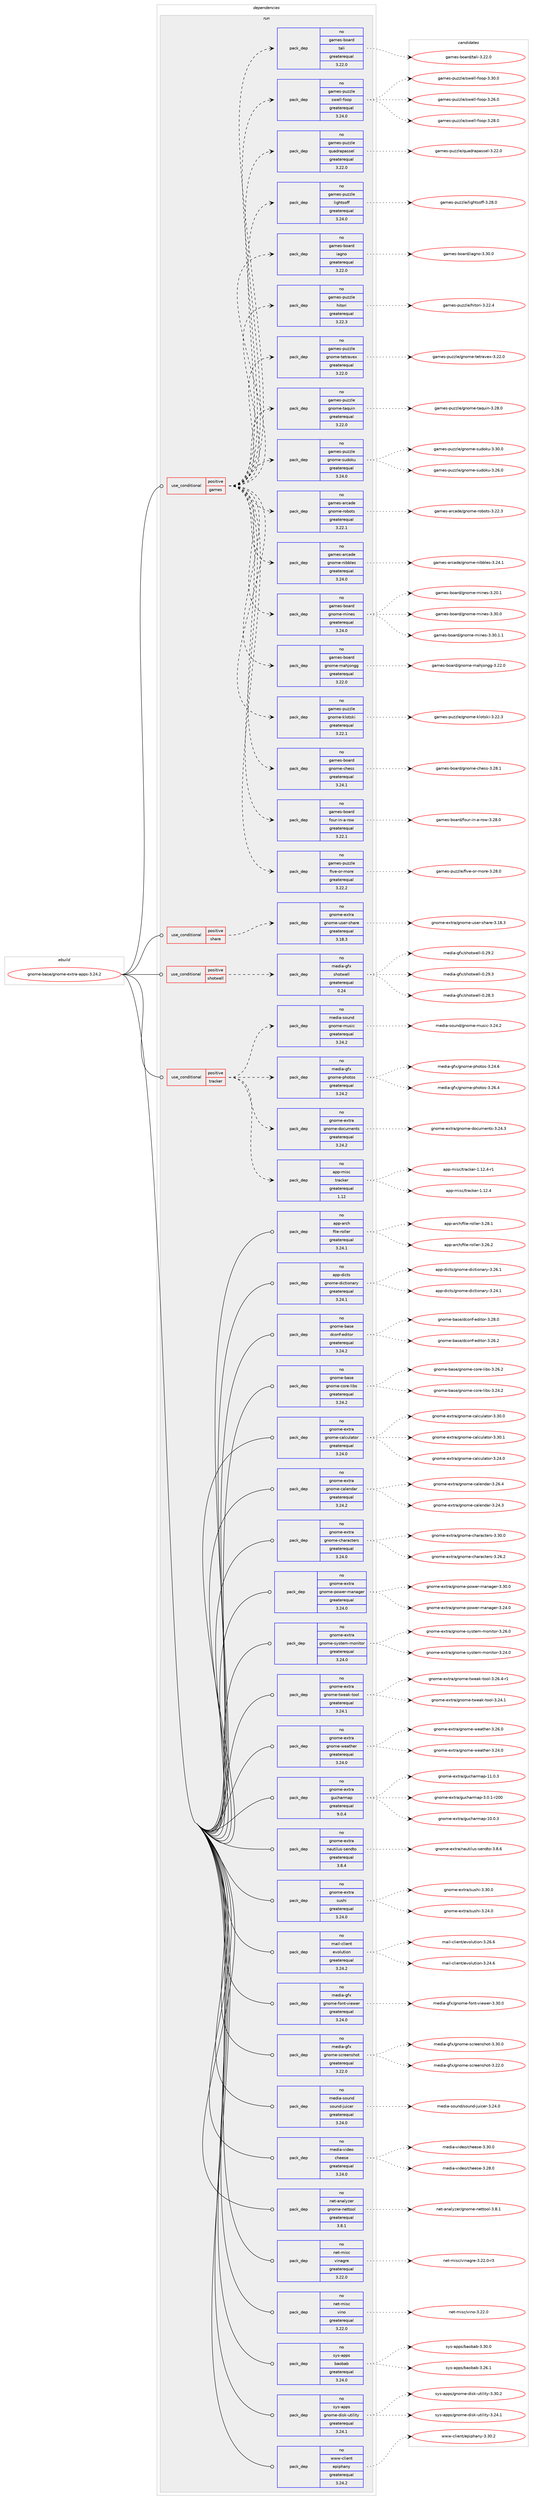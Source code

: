 digraph prolog {

# *************
# Graph options
# *************

newrank=true;
concentrate=true;
compound=true;
graph [rankdir=LR,fontname=Helvetica,fontsize=10,ranksep=1.5];#, ranksep=2.5, nodesep=0.2];
edge  [arrowhead=vee];
node  [fontname=Helvetica,fontsize=10];

# **********
# The ebuild
# **********

subgraph cluster_leftcol {
color=gray;
rank=same;
label=<<i>ebuild</i>>;
id [label="gnome-base/gnome-extra-apps-3.24.2", color=red, width=4, href="../gnome-base/gnome-extra-apps-3.24.2.svg"];
}

# ****************
# The dependencies
# ****************

subgraph cluster_midcol {
color=gray;
label=<<i>dependencies</i>>;
subgraph cluster_compile {
fillcolor="#eeeeee";
style=filled;
label=<<i>compile</i>>;
}
subgraph cluster_compileandrun {
fillcolor="#eeeeee";
style=filled;
label=<<i>compile and run</i>>;
}
subgraph cluster_run {
fillcolor="#eeeeee";
style=filled;
label=<<i>run</i>>;
subgraph cond175 {
dependency1801 [label=<<TABLE BORDER="0" CELLBORDER="1" CELLSPACING="0" CELLPADDING="4"><TR><TD ROWSPAN="3" CELLPADDING="10">use_conditional</TD></TR><TR><TD>positive</TD></TR><TR><TD>games</TD></TR></TABLE>>, shape=none, color=red];
subgraph pack1551 {
dependency1802 [label=<<TABLE BORDER="0" CELLBORDER="1" CELLSPACING="0" CELLPADDING="4" WIDTH="220"><TR><TD ROWSPAN="6" CELLPADDING="30">pack_dep</TD></TR><TR><TD WIDTH="110">no</TD></TR><TR><TD>games-puzzle</TD></TR><TR><TD>five-or-more</TD></TR><TR><TD>greaterequal</TD></TR><TR><TD>3.22.2</TD></TR></TABLE>>, shape=none, color=blue];
}
dependency1801:e -> dependency1802:w [weight=20,style="dashed",arrowhead="vee"];
subgraph pack1552 {
dependency1803 [label=<<TABLE BORDER="0" CELLBORDER="1" CELLSPACING="0" CELLPADDING="4" WIDTH="220"><TR><TD ROWSPAN="6" CELLPADDING="30">pack_dep</TD></TR><TR><TD WIDTH="110">no</TD></TR><TR><TD>games-board</TD></TR><TR><TD>four-in-a-row</TD></TR><TR><TD>greaterequal</TD></TR><TR><TD>3.22.1</TD></TR></TABLE>>, shape=none, color=blue];
}
dependency1801:e -> dependency1803:w [weight=20,style="dashed",arrowhead="vee"];
subgraph pack1553 {
dependency1804 [label=<<TABLE BORDER="0" CELLBORDER="1" CELLSPACING="0" CELLPADDING="4" WIDTH="220"><TR><TD ROWSPAN="6" CELLPADDING="30">pack_dep</TD></TR><TR><TD WIDTH="110">no</TD></TR><TR><TD>games-board</TD></TR><TR><TD>gnome-chess</TD></TR><TR><TD>greaterequal</TD></TR><TR><TD>3.24.1</TD></TR></TABLE>>, shape=none, color=blue];
}
dependency1801:e -> dependency1804:w [weight=20,style="dashed",arrowhead="vee"];
subgraph pack1554 {
dependency1805 [label=<<TABLE BORDER="0" CELLBORDER="1" CELLSPACING="0" CELLPADDING="4" WIDTH="220"><TR><TD ROWSPAN="6" CELLPADDING="30">pack_dep</TD></TR><TR><TD WIDTH="110">no</TD></TR><TR><TD>games-puzzle</TD></TR><TR><TD>gnome-klotski</TD></TR><TR><TD>greaterequal</TD></TR><TR><TD>3.22.1</TD></TR></TABLE>>, shape=none, color=blue];
}
dependency1801:e -> dependency1805:w [weight=20,style="dashed",arrowhead="vee"];
subgraph pack1555 {
dependency1806 [label=<<TABLE BORDER="0" CELLBORDER="1" CELLSPACING="0" CELLPADDING="4" WIDTH="220"><TR><TD ROWSPAN="6" CELLPADDING="30">pack_dep</TD></TR><TR><TD WIDTH="110">no</TD></TR><TR><TD>games-board</TD></TR><TR><TD>gnome-mahjongg</TD></TR><TR><TD>greaterequal</TD></TR><TR><TD>3.22.0</TD></TR></TABLE>>, shape=none, color=blue];
}
dependency1801:e -> dependency1806:w [weight=20,style="dashed",arrowhead="vee"];
subgraph pack1556 {
dependency1807 [label=<<TABLE BORDER="0" CELLBORDER="1" CELLSPACING="0" CELLPADDING="4" WIDTH="220"><TR><TD ROWSPAN="6" CELLPADDING="30">pack_dep</TD></TR><TR><TD WIDTH="110">no</TD></TR><TR><TD>games-board</TD></TR><TR><TD>gnome-mines</TD></TR><TR><TD>greaterequal</TD></TR><TR><TD>3.24.0</TD></TR></TABLE>>, shape=none, color=blue];
}
dependency1801:e -> dependency1807:w [weight=20,style="dashed",arrowhead="vee"];
subgraph pack1557 {
dependency1808 [label=<<TABLE BORDER="0" CELLBORDER="1" CELLSPACING="0" CELLPADDING="4" WIDTH="220"><TR><TD ROWSPAN="6" CELLPADDING="30">pack_dep</TD></TR><TR><TD WIDTH="110">no</TD></TR><TR><TD>games-arcade</TD></TR><TR><TD>gnome-nibbles</TD></TR><TR><TD>greaterequal</TD></TR><TR><TD>3.24.0</TD></TR></TABLE>>, shape=none, color=blue];
}
dependency1801:e -> dependency1808:w [weight=20,style="dashed",arrowhead="vee"];
subgraph pack1558 {
dependency1809 [label=<<TABLE BORDER="0" CELLBORDER="1" CELLSPACING="0" CELLPADDING="4" WIDTH="220"><TR><TD ROWSPAN="6" CELLPADDING="30">pack_dep</TD></TR><TR><TD WIDTH="110">no</TD></TR><TR><TD>games-arcade</TD></TR><TR><TD>gnome-robots</TD></TR><TR><TD>greaterequal</TD></TR><TR><TD>3.22.1</TD></TR></TABLE>>, shape=none, color=blue];
}
dependency1801:e -> dependency1809:w [weight=20,style="dashed",arrowhead="vee"];
subgraph pack1559 {
dependency1810 [label=<<TABLE BORDER="0" CELLBORDER="1" CELLSPACING="0" CELLPADDING="4" WIDTH="220"><TR><TD ROWSPAN="6" CELLPADDING="30">pack_dep</TD></TR><TR><TD WIDTH="110">no</TD></TR><TR><TD>games-puzzle</TD></TR><TR><TD>gnome-sudoku</TD></TR><TR><TD>greaterequal</TD></TR><TR><TD>3.24.0</TD></TR></TABLE>>, shape=none, color=blue];
}
dependency1801:e -> dependency1810:w [weight=20,style="dashed",arrowhead="vee"];
subgraph pack1560 {
dependency1811 [label=<<TABLE BORDER="0" CELLBORDER="1" CELLSPACING="0" CELLPADDING="4" WIDTH="220"><TR><TD ROWSPAN="6" CELLPADDING="30">pack_dep</TD></TR><TR><TD WIDTH="110">no</TD></TR><TR><TD>games-puzzle</TD></TR><TR><TD>gnome-taquin</TD></TR><TR><TD>greaterequal</TD></TR><TR><TD>3.22.0</TD></TR></TABLE>>, shape=none, color=blue];
}
dependency1801:e -> dependency1811:w [weight=20,style="dashed",arrowhead="vee"];
subgraph pack1561 {
dependency1812 [label=<<TABLE BORDER="0" CELLBORDER="1" CELLSPACING="0" CELLPADDING="4" WIDTH="220"><TR><TD ROWSPAN="6" CELLPADDING="30">pack_dep</TD></TR><TR><TD WIDTH="110">no</TD></TR><TR><TD>games-puzzle</TD></TR><TR><TD>gnome-tetravex</TD></TR><TR><TD>greaterequal</TD></TR><TR><TD>3.22.0</TD></TR></TABLE>>, shape=none, color=blue];
}
dependency1801:e -> dependency1812:w [weight=20,style="dashed",arrowhead="vee"];
subgraph pack1562 {
dependency1813 [label=<<TABLE BORDER="0" CELLBORDER="1" CELLSPACING="0" CELLPADDING="4" WIDTH="220"><TR><TD ROWSPAN="6" CELLPADDING="30">pack_dep</TD></TR><TR><TD WIDTH="110">no</TD></TR><TR><TD>games-puzzle</TD></TR><TR><TD>hitori</TD></TR><TR><TD>greaterequal</TD></TR><TR><TD>3.22.3</TD></TR></TABLE>>, shape=none, color=blue];
}
dependency1801:e -> dependency1813:w [weight=20,style="dashed",arrowhead="vee"];
subgraph pack1563 {
dependency1814 [label=<<TABLE BORDER="0" CELLBORDER="1" CELLSPACING="0" CELLPADDING="4" WIDTH="220"><TR><TD ROWSPAN="6" CELLPADDING="30">pack_dep</TD></TR><TR><TD WIDTH="110">no</TD></TR><TR><TD>games-board</TD></TR><TR><TD>iagno</TD></TR><TR><TD>greaterequal</TD></TR><TR><TD>3.22.0</TD></TR></TABLE>>, shape=none, color=blue];
}
dependency1801:e -> dependency1814:w [weight=20,style="dashed",arrowhead="vee"];
subgraph pack1564 {
dependency1815 [label=<<TABLE BORDER="0" CELLBORDER="1" CELLSPACING="0" CELLPADDING="4" WIDTH="220"><TR><TD ROWSPAN="6" CELLPADDING="30">pack_dep</TD></TR><TR><TD WIDTH="110">no</TD></TR><TR><TD>games-puzzle</TD></TR><TR><TD>lightsoff</TD></TR><TR><TD>greaterequal</TD></TR><TR><TD>3.24.0</TD></TR></TABLE>>, shape=none, color=blue];
}
dependency1801:e -> dependency1815:w [weight=20,style="dashed",arrowhead="vee"];
subgraph pack1565 {
dependency1816 [label=<<TABLE BORDER="0" CELLBORDER="1" CELLSPACING="0" CELLPADDING="4" WIDTH="220"><TR><TD ROWSPAN="6" CELLPADDING="30">pack_dep</TD></TR><TR><TD WIDTH="110">no</TD></TR><TR><TD>games-puzzle</TD></TR><TR><TD>quadrapassel</TD></TR><TR><TD>greaterequal</TD></TR><TR><TD>3.22.0</TD></TR></TABLE>>, shape=none, color=blue];
}
dependency1801:e -> dependency1816:w [weight=20,style="dashed",arrowhead="vee"];
subgraph pack1566 {
dependency1817 [label=<<TABLE BORDER="0" CELLBORDER="1" CELLSPACING="0" CELLPADDING="4" WIDTH="220"><TR><TD ROWSPAN="6" CELLPADDING="30">pack_dep</TD></TR><TR><TD WIDTH="110">no</TD></TR><TR><TD>games-puzzle</TD></TR><TR><TD>swell-foop</TD></TR><TR><TD>greaterequal</TD></TR><TR><TD>3.24.0</TD></TR></TABLE>>, shape=none, color=blue];
}
dependency1801:e -> dependency1817:w [weight=20,style="dashed",arrowhead="vee"];
subgraph pack1567 {
dependency1818 [label=<<TABLE BORDER="0" CELLBORDER="1" CELLSPACING="0" CELLPADDING="4" WIDTH="220"><TR><TD ROWSPAN="6" CELLPADDING="30">pack_dep</TD></TR><TR><TD WIDTH="110">no</TD></TR><TR><TD>games-board</TD></TR><TR><TD>tali</TD></TR><TR><TD>greaterequal</TD></TR><TR><TD>3.22.0</TD></TR></TABLE>>, shape=none, color=blue];
}
dependency1801:e -> dependency1818:w [weight=20,style="dashed",arrowhead="vee"];
}
id:e -> dependency1801:w [weight=20,style="solid",arrowhead="odot"];
subgraph cond176 {
dependency1819 [label=<<TABLE BORDER="0" CELLBORDER="1" CELLSPACING="0" CELLPADDING="4"><TR><TD ROWSPAN="3" CELLPADDING="10">use_conditional</TD></TR><TR><TD>positive</TD></TR><TR><TD>share</TD></TR></TABLE>>, shape=none, color=red];
subgraph pack1568 {
dependency1820 [label=<<TABLE BORDER="0" CELLBORDER="1" CELLSPACING="0" CELLPADDING="4" WIDTH="220"><TR><TD ROWSPAN="6" CELLPADDING="30">pack_dep</TD></TR><TR><TD WIDTH="110">no</TD></TR><TR><TD>gnome-extra</TD></TR><TR><TD>gnome-user-share</TD></TR><TR><TD>greaterequal</TD></TR><TR><TD>3.18.3</TD></TR></TABLE>>, shape=none, color=blue];
}
dependency1819:e -> dependency1820:w [weight=20,style="dashed",arrowhead="vee"];
}
id:e -> dependency1819:w [weight=20,style="solid",arrowhead="odot"];
subgraph cond177 {
dependency1821 [label=<<TABLE BORDER="0" CELLBORDER="1" CELLSPACING="0" CELLPADDING="4"><TR><TD ROWSPAN="3" CELLPADDING="10">use_conditional</TD></TR><TR><TD>positive</TD></TR><TR><TD>shotwell</TD></TR></TABLE>>, shape=none, color=red];
subgraph pack1569 {
dependency1822 [label=<<TABLE BORDER="0" CELLBORDER="1" CELLSPACING="0" CELLPADDING="4" WIDTH="220"><TR><TD ROWSPAN="6" CELLPADDING="30">pack_dep</TD></TR><TR><TD WIDTH="110">no</TD></TR><TR><TD>media-gfx</TD></TR><TR><TD>shotwell</TD></TR><TR><TD>greaterequal</TD></TR><TR><TD>0.24</TD></TR></TABLE>>, shape=none, color=blue];
}
dependency1821:e -> dependency1822:w [weight=20,style="dashed",arrowhead="vee"];
}
id:e -> dependency1821:w [weight=20,style="solid",arrowhead="odot"];
subgraph cond178 {
dependency1823 [label=<<TABLE BORDER="0" CELLBORDER="1" CELLSPACING="0" CELLPADDING="4"><TR><TD ROWSPAN="3" CELLPADDING="10">use_conditional</TD></TR><TR><TD>positive</TD></TR><TR><TD>tracker</TD></TR></TABLE>>, shape=none, color=red];
subgraph pack1570 {
dependency1824 [label=<<TABLE BORDER="0" CELLBORDER="1" CELLSPACING="0" CELLPADDING="4" WIDTH="220"><TR><TD ROWSPAN="6" CELLPADDING="30">pack_dep</TD></TR><TR><TD WIDTH="110">no</TD></TR><TR><TD>app-misc</TD></TR><TR><TD>tracker</TD></TR><TR><TD>greaterequal</TD></TR><TR><TD>1.12</TD></TR></TABLE>>, shape=none, color=blue];
}
dependency1823:e -> dependency1824:w [weight=20,style="dashed",arrowhead="vee"];
subgraph pack1571 {
dependency1825 [label=<<TABLE BORDER="0" CELLBORDER="1" CELLSPACING="0" CELLPADDING="4" WIDTH="220"><TR><TD ROWSPAN="6" CELLPADDING="30">pack_dep</TD></TR><TR><TD WIDTH="110">no</TD></TR><TR><TD>gnome-extra</TD></TR><TR><TD>gnome-documents</TD></TR><TR><TD>greaterequal</TD></TR><TR><TD>3.24.2</TD></TR></TABLE>>, shape=none, color=blue];
}
dependency1823:e -> dependency1825:w [weight=20,style="dashed",arrowhead="vee"];
subgraph pack1572 {
dependency1826 [label=<<TABLE BORDER="0" CELLBORDER="1" CELLSPACING="0" CELLPADDING="4" WIDTH="220"><TR><TD ROWSPAN="6" CELLPADDING="30">pack_dep</TD></TR><TR><TD WIDTH="110">no</TD></TR><TR><TD>media-gfx</TD></TR><TR><TD>gnome-photos</TD></TR><TR><TD>greaterequal</TD></TR><TR><TD>3.24.2</TD></TR></TABLE>>, shape=none, color=blue];
}
dependency1823:e -> dependency1826:w [weight=20,style="dashed",arrowhead="vee"];
subgraph pack1573 {
dependency1827 [label=<<TABLE BORDER="0" CELLBORDER="1" CELLSPACING="0" CELLPADDING="4" WIDTH="220"><TR><TD ROWSPAN="6" CELLPADDING="30">pack_dep</TD></TR><TR><TD WIDTH="110">no</TD></TR><TR><TD>media-sound</TD></TR><TR><TD>gnome-music</TD></TR><TR><TD>greaterequal</TD></TR><TR><TD>3.24.2</TD></TR></TABLE>>, shape=none, color=blue];
}
dependency1823:e -> dependency1827:w [weight=20,style="dashed",arrowhead="vee"];
}
id:e -> dependency1823:w [weight=20,style="solid",arrowhead="odot"];
subgraph pack1574 {
dependency1828 [label=<<TABLE BORDER="0" CELLBORDER="1" CELLSPACING="0" CELLPADDING="4" WIDTH="220"><TR><TD ROWSPAN="6" CELLPADDING="30">pack_dep</TD></TR><TR><TD WIDTH="110">no</TD></TR><TR><TD>app-arch</TD></TR><TR><TD>file-roller</TD></TR><TR><TD>greaterequal</TD></TR><TR><TD>3.24.1</TD></TR></TABLE>>, shape=none, color=blue];
}
id:e -> dependency1828:w [weight=20,style="solid",arrowhead="odot"];
subgraph pack1575 {
dependency1829 [label=<<TABLE BORDER="0" CELLBORDER="1" CELLSPACING="0" CELLPADDING="4" WIDTH="220"><TR><TD ROWSPAN="6" CELLPADDING="30">pack_dep</TD></TR><TR><TD WIDTH="110">no</TD></TR><TR><TD>app-dicts</TD></TR><TR><TD>gnome-dictionary</TD></TR><TR><TD>greaterequal</TD></TR><TR><TD>3.24.1</TD></TR></TABLE>>, shape=none, color=blue];
}
id:e -> dependency1829:w [weight=20,style="solid",arrowhead="odot"];
subgraph pack1576 {
dependency1830 [label=<<TABLE BORDER="0" CELLBORDER="1" CELLSPACING="0" CELLPADDING="4" WIDTH="220"><TR><TD ROWSPAN="6" CELLPADDING="30">pack_dep</TD></TR><TR><TD WIDTH="110">no</TD></TR><TR><TD>gnome-base</TD></TR><TR><TD>dconf-editor</TD></TR><TR><TD>greaterequal</TD></TR><TR><TD>3.24.2</TD></TR></TABLE>>, shape=none, color=blue];
}
id:e -> dependency1830:w [weight=20,style="solid",arrowhead="odot"];
subgraph pack1577 {
dependency1831 [label=<<TABLE BORDER="0" CELLBORDER="1" CELLSPACING="0" CELLPADDING="4" WIDTH="220"><TR><TD ROWSPAN="6" CELLPADDING="30">pack_dep</TD></TR><TR><TD WIDTH="110">no</TD></TR><TR><TD>gnome-base</TD></TR><TR><TD>gnome-core-libs</TD></TR><TR><TD>greaterequal</TD></TR><TR><TD>3.24.2</TD></TR></TABLE>>, shape=none, color=blue];
}
id:e -> dependency1831:w [weight=20,style="solid",arrowhead="odot"];
subgraph pack1578 {
dependency1832 [label=<<TABLE BORDER="0" CELLBORDER="1" CELLSPACING="0" CELLPADDING="4" WIDTH="220"><TR><TD ROWSPAN="6" CELLPADDING="30">pack_dep</TD></TR><TR><TD WIDTH="110">no</TD></TR><TR><TD>gnome-extra</TD></TR><TR><TD>gnome-calculator</TD></TR><TR><TD>greaterequal</TD></TR><TR><TD>3.24.0</TD></TR></TABLE>>, shape=none, color=blue];
}
id:e -> dependency1832:w [weight=20,style="solid",arrowhead="odot"];
subgraph pack1579 {
dependency1833 [label=<<TABLE BORDER="0" CELLBORDER="1" CELLSPACING="0" CELLPADDING="4" WIDTH="220"><TR><TD ROWSPAN="6" CELLPADDING="30">pack_dep</TD></TR><TR><TD WIDTH="110">no</TD></TR><TR><TD>gnome-extra</TD></TR><TR><TD>gnome-calendar</TD></TR><TR><TD>greaterequal</TD></TR><TR><TD>3.24.2</TD></TR></TABLE>>, shape=none, color=blue];
}
id:e -> dependency1833:w [weight=20,style="solid",arrowhead="odot"];
subgraph pack1580 {
dependency1834 [label=<<TABLE BORDER="0" CELLBORDER="1" CELLSPACING="0" CELLPADDING="4" WIDTH="220"><TR><TD ROWSPAN="6" CELLPADDING="30">pack_dep</TD></TR><TR><TD WIDTH="110">no</TD></TR><TR><TD>gnome-extra</TD></TR><TR><TD>gnome-characters</TD></TR><TR><TD>greaterequal</TD></TR><TR><TD>3.24.0</TD></TR></TABLE>>, shape=none, color=blue];
}
id:e -> dependency1834:w [weight=20,style="solid",arrowhead="odot"];
subgraph pack1581 {
dependency1835 [label=<<TABLE BORDER="0" CELLBORDER="1" CELLSPACING="0" CELLPADDING="4" WIDTH="220"><TR><TD ROWSPAN="6" CELLPADDING="30">pack_dep</TD></TR><TR><TD WIDTH="110">no</TD></TR><TR><TD>gnome-extra</TD></TR><TR><TD>gnome-power-manager</TD></TR><TR><TD>greaterequal</TD></TR><TR><TD>3.24.0</TD></TR></TABLE>>, shape=none, color=blue];
}
id:e -> dependency1835:w [weight=20,style="solid",arrowhead="odot"];
subgraph pack1582 {
dependency1836 [label=<<TABLE BORDER="0" CELLBORDER="1" CELLSPACING="0" CELLPADDING="4" WIDTH="220"><TR><TD ROWSPAN="6" CELLPADDING="30">pack_dep</TD></TR><TR><TD WIDTH="110">no</TD></TR><TR><TD>gnome-extra</TD></TR><TR><TD>gnome-system-monitor</TD></TR><TR><TD>greaterequal</TD></TR><TR><TD>3.24.0</TD></TR></TABLE>>, shape=none, color=blue];
}
id:e -> dependency1836:w [weight=20,style="solid",arrowhead="odot"];
subgraph pack1583 {
dependency1837 [label=<<TABLE BORDER="0" CELLBORDER="1" CELLSPACING="0" CELLPADDING="4" WIDTH="220"><TR><TD ROWSPAN="6" CELLPADDING="30">pack_dep</TD></TR><TR><TD WIDTH="110">no</TD></TR><TR><TD>gnome-extra</TD></TR><TR><TD>gnome-tweak-tool</TD></TR><TR><TD>greaterequal</TD></TR><TR><TD>3.24.1</TD></TR></TABLE>>, shape=none, color=blue];
}
id:e -> dependency1837:w [weight=20,style="solid",arrowhead="odot"];
subgraph pack1584 {
dependency1838 [label=<<TABLE BORDER="0" CELLBORDER="1" CELLSPACING="0" CELLPADDING="4" WIDTH="220"><TR><TD ROWSPAN="6" CELLPADDING="30">pack_dep</TD></TR><TR><TD WIDTH="110">no</TD></TR><TR><TD>gnome-extra</TD></TR><TR><TD>gnome-weather</TD></TR><TR><TD>greaterequal</TD></TR><TR><TD>3.24.0</TD></TR></TABLE>>, shape=none, color=blue];
}
id:e -> dependency1838:w [weight=20,style="solid",arrowhead="odot"];
subgraph pack1585 {
dependency1839 [label=<<TABLE BORDER="0" CELLBORDER="1" CELLSPACING="0" CELLPADDING="4" WIDTH="220"><TR><TD ROWSPAN="6" CELLPADDING="30">pack_dep</TD></TR><TR><TD WIDTH="110">no</TD></TR><TR><TD>gnome-extra</TD></TR><TR><TD>gucharmap</TD></TR><TR><TD>greaterequal</TD></TR><TR><TD>9.0.4</TD></TR></TABLE>>, shape=none, color=blue];
}
id:e -> dependency1839:w [weight=20,style="solid",arrowhead="odot"];
subgraph pack1586 {
dependency1840 [label=<<TABLE BORDER="0" CELLBORDER="1" CELLSPACING="0" CELLPADDING="4" WIDTH="220"><TR><TD ROWSPAN="6" CELLPADDING="30">pack_dep</TD></TR><TR><TD WIDTH="110">no</TD></TR><TR><TD>gnome-extra</TD></TR><TR><TD>nautilus-sendto</TD></TR><TR><TD>greaterequal</TD></TR><TR><TD>3.8.4</TD></TR></TABLE>>, shape=none, color=blue];
}
id:e -> dependency1840:w [weight=20,style="solid",arrowhead="odot"];
subgraph pack1587 {
dependency1841 [label=<<TABLE BORDER="0" CELLBORDER="1" CELLSPACING="0" CELLPADDING="4" WIDTH="220"><TR><TD ROWSPAN="6" CELLPADDING="30">pack_dep</TD></TR><TR><TD WIDTH="110">no</TD></TR><TR><TD>gnome-extra</TD></TR><TR><TD>sushi</TD></TR><TR><TD>greaterequal</TD></TR><TR><TD>3.24.0</TD></TR></TABLE>>, shape=none, color=blue];
}
id:e -> dependency1841:w [weight=20,style="solid",arrowhead="odot"];
subgraph pack1588 {
dependency1842 [label=<<TABLE BORDER="0" CELLBORDER="1" CELLSPACING="0" CELLPADDING="4" WIDTH="220"><TR><TD ROWSPAN="6" CELLPADDING="30">pack_dep</TD></TR><TR><TD WIDTH="110">no</TD></TR><TR><TD>mail-client</TD></TR><TR><TD>evolution</TD></TR><TR><TD>greaterequal</TD></TR><TR><TD>3.24.2</TD></TR></TABLE>>, shape=none, color=blue];
}
id:e -> dependency1842:w [weight=20,style="solid",arrowhead="odot"];
subgraph pack1589 {
dependency1843 [label=<<TABLE BORDER="0" CELLBORDER="1" CELLSPACING="0" CELLPADDING="4" WIDTH="220"><TR><TD ROWSPAN="6" CELLPADDING="30">pack_dep</TD></TR><TR><TD WIDTH="110">no</TD></TR><TR><TD>media-gfx</TD></TR><TR><TD>gnome-font-viewer</TD></TR><TR><TD>greaterequal</TD></TR><TR><TD>3.24.0</TD></TR></TABLE>>, shape=none, color=blue];
}
id:e -> dependency1843:w [weight=20,style="solid",arrowhead="odot"];
subgraph pack1590 {
dependency1844 [label=<<TABLE BORDER="0" CELLBORDER="1" CELLSPACING="0" CELLPADDING="4" WIDTH="220"><TR><TD ROWSPAN="6" CELLPADDING="30">pack_dep</TD></TR><TR><TD WIDTH="110">no</TD></TR><TR><TD>media-gfx</TD></TR><TR><TD>gnome-screenshot</TD></TR><TR><TD>greaterequal</TD></TR><TR><TD>3.22.0</TD></TR></TABLE>>, shape=none, color=blue];
}
id:e -> dependency1844:w [weight=20,style="solid",arrowhead="odot"];
subgraph pack1591 {
dependency1845 [label=<<TABLE BORDER="0" CELLBORDER="1" CELLSPACING="0" CELLPADDING="4" WIDTH="220"><TR><TD ROWSPAN="6" CELLPADDING="30">pack_dep</TD></TR><TR><TD WIDTH="110">no</TD></TR><TR><TD>media-sound</TD></TR><TR><TD>sound-juicer</TD></TR><TR><TD>greaterequal</TD></TR><TR><TD>3.24.0</TD></TR></TABLE>>, shape=none, color=blue];
}
id:e -> dependency1845:w [weight=20,style="solid",arrowhead="odot"];
subgraph pack1592 {
dependency1846 [label=<<TABLE BORDER="0" CELLBORDER="1" CELLSPACING="0" CELLPADDING="4" WIDTH="220"><TR><TD ROWSPAN="6" CELLPADDING="30">pack_dep</TD></TR><TR><TD WIDTH="110">no</TD></TR><TR><TD>media-video</TD></TR><TR><TD>cheese</TD></TR><TR><TD>greaterequal</TD></TR><TR><TD>3.24.0</TD></TR></TABLE>>, shape=none, color=blue];
}
id:e -> dependency1846:w [weight=20,style="solid",arrowhead="odot"];
subgraph pack1593 {
dependency1847 [label=<<TABLE BORDER="0" CELLBORDER="1" CELLSPACING="0" CELLPADDING="4" WIDTH="220"><TR><TD ROWSPAN="6" CELLPADDING="30">pack_dep</TD></TR><TR><TD WIDTH="110">no</TD></TR><TR><TD>net-analyzer</TD></TR><TR><TD>gnome-nettool</TD></TR><TR><TD>greaterequal</TD></TR><TR><TD>3.8.1</TD></TR></TABLE>>, shape=none, color=blue];
}
id:e -> dependency1847:w [weight=20,style="solid",arrowhead="odot"];
subgraph pack1594 {
dependency1848 [label=<<TABLE BORDER="0" CELLBORDER="1" CELLSPACING="0" CELLPADDING="4" WIDTH="220"><TR><TD ROWSPAN="6" CELLPADDING="30">pack_dep</TD></TR><TR><TD WIDTH="110">no</TD></TR><TR><TD>net-misc</TD></TR><TR><TD>vinagre</TD></TR><TR><TD>greaterequal</TD></TR><TR><TD>3.22.0</TD></TR></TABLE>>, shape=none, color=blue];
}
id:e -> dependency1848:w [weight=20,style="solid",arrowhead="odot"];
subgraph pack1595 {
dependency1849 [label=<<TABLE BORDER="0" CELLBORDER="1" CELLSPACING="0" CELLPADDING="4" WIDTH="220"><TR><TD ROWSPAN="6" CELLPADDING="30">pack_dep</TD></TR><TR><TD WIDTH="110">no</TD></TR><TR><TD>net-misc</TD></TR><TR><TD>vino</TD></TR><TR><TD>greaterequal</TD></TR><TR><TD>3.22.0</TD></TR></TABLE>>, shape=none, color=blue];
}
id:e -> dependency1849:w [weight=20,style="solid",arrowhead="odot"];
subgraph pack1596 {
dependency1850 [label=<<TABLE BORDER="0" CELLBORDER="1" CELLSPACING="0" CELLPADDING="4" WIDTH="220"><TR><TD ROWSPAN="6" CELLPADDING="30">pack_dep</TD></TR><TR><TD WIDTH="110">no</TD></TR><TR><TD>sys-apps</TD></TR><TR><TD>baobab</TD></TR><TR><TD>greaterequal</TD></TR><TR><TD>3.24.0</TD></TR></TABLE>>, shape=none, color=blue];
}
id:e -> dependency1850:w [weight=20,style="solid",arrowhead="odot"];
subgraph pack1597 {
dependency1851 [label=<<TABLE BORDER="0" CELLBORDER="1" CELLSPACING="0" CELLPADDING="4" WIDTH="220"><TR><TD ROWSPAN="6" CELLPADDING="30">pack_dep</TD></TR><TR><TD WIDTH="110">no</TD></TR><TR><TD>sys-apps</TD></TR><TR><TD>gnome-disk-utility</TD></TR><TR><TD>greaterequal</TD></TR><TR><TD>3.24.1</TD></TR></TABLE>>, shape=none, color=blue];
}
id:e -> dependency1851:w [weight=20,style="solid",arrowhead="odot"];
subgraph pack1598 {
dependency1852 [label=<<TABLE BORDER="0" CELLBORDER="1" CELLSPACING="0" CELLPADDING="4" WIDTH="220"><TR><TD ROWSPAN="6" CELLPADDING="30">pack_dep</TD></TR><TR><TD WIDTH="110">no</TD></TR><TR><TD>www-client</TD></TR><TR><TD>epiphany</TD></TR><TR><TD>greaterequal</TD></TR><TR><TD>3.24.2</TD></TR></TABLE>>, shape=none, color=blue];
}
id:e -> dependency1852:w [weight=20,style="solid",arrowhead="odot"];
}
}

# **************
# The candidates
# **************

subgraph cluster_choices {
rank=same;
color=gray;
label=<<i>candidates</i>>;

subgraph choice1551 {
color=black;
nodesep=1;
choice103971091011154511211712212210810147102105118101451111144510911111410145514650564648 [label="games-puzzle/five-or-more-3.28.0", color=red, width=4,href="../games-puzzle/five-or-more-3.28.0.svg"];
dependency1802:e -> choice103971091011154511211712212210810147102105118101451111144510911111410145514650564648:w [style=dotted,weight="100"];
}
subgraph choice1552 {
color=black;
nodesep=1;
choice10397109101115459811197114100471021111171144510511045974511411111945514650564648 [label="games-board/four-in-a-row-3.28.0", color=red, width=4,href="../games-board/four-in-a-row-3.28.0.svg"];
dependency1803:e -> choice10397109101115459811197114100471021111171144510511045974511411111945514650564648:w [style=dotted,weight="100"];
}
subgraph choice1553 {
color=black;
nodesep=1;
choice1039710910111545981119711410047103110111109101459910410111511545514650564649 [label="games-board/gnome-chess-3.28.1", color=red, width=4,href="../games-board/gnome-chess-3.28.1.svg"];
dependency1804:e -> choice1039710910111545981119711410047103110111109101459910410111511545514650564649:w [style=dotted,weight="100"];
}
subgraph choice1554 {
color=black;
nodesep=1;
choice1039710910111545112117122122108101471031101111091014510710811111611510710545514650504651 [label="games-puzzle/gnome-klotski-3.22.3", color=red, width=4,href="../games-puzzle/gnome-klotski-3.22.3.svg"];
dependency1805:e -> choice1039710910111545112117122122108101471031101111091014510710811111611510710545514650504651:w [style=dotted,weight="100"];
}
subgraph choice1555 {
color=black;
nodesep=1;
choice1039710910111545981119711410047103110111109101451099710410611111010310345514650504648 [label="games-board/gnome-mahjongg-3.22.0", color=red, width=4,href="../games-board/gnome-mahjongg-3.22.0.svg"];
dependency1806:e -> choice1039710910111545981119711410047103110111109101451099710410611111010310345514650504648:w [style=dotted,weight="100"];
}
subgraph choice1556 {
color=black;
nodesep=1;
choice10397109101115459811197114100471031101111091014510910511010111545514650484649 [label="games-board/gnome-mines-3.20.1", color=red, width=4,href="../games-board/gnome-mines-3.20.1.svg"];
choice10397109101115459811197114100471031101111091014510910511010111545514651484648 [label="games-board/gnome-mines-3.30.0", color=red, width=4,href="../games-board/gnome-mines-3.30.0.svg"];
choice103971091011154598111971141004710311011110910145109105110101115455146514846494649 [label="games-board/gnome-mines-3.30.1.1", color=red, width=4,href="../games-board/gnome-mines-3.30.1.1.svg"];
dependency1807:e -> choice10397109101115459811197114100471031101111091014510910511010111545514650484649:w [style=dotted,weight="100"];
dependency1807:e -> choice10397109101115459811197114100471031101111091014510910511010111545514651484648:w [style=dotted,weight="100"];
dependency1807:e -> choice103971091011154598111971141004710311011110910145109105110101115455146514846494649:w [style=dotted,weight="100"];
}
subgraph choice1557 {
color=black;
nodesep=1;
choice10397109101115459711499971001014710311011110910145110105989810810111545514650524649 [label="games-arcade/gnome-nibbles-3.24.1", color=red, width=4,href="../games-arcade/gnome-nibbles-3.24.1.svg"];
dependency1808:e -> choice10397109101115459711499971001014710311011110910145110105989810810111545514650524649:w [style=dotted,weight="100"];
}
subgraph choice1558 {
color=black;
nodesep=1;
choice103971091011154597114999710010147103110111109101451141119811111611545514650504651 [label="games-arcade/gnome-robots-3.22.3", color=red, width=4,href="../games-arcade/gnome-robots-3.22.3.svg"];
dependency1809:e -> choice103971091011154597114999710010147103110111109101451141119811111611545514650504651:w [style=dotted,weight="100"];
}
subgraph choice1559 {
color=black;
nodesep=1;
choice1039710910111545112117122122108101471031101111091014511511710011110711745514650544648 [label="games-puzzle/gnome-sudoku-3.26.0", color=red, width=4,href="../games-puzzle/gnome-sudoku-3.26.0.svg"];
choice1039710910111545112117122122108101471031101111091014511511710011110711745514651484648 [label="games-puzzle/gnome-sudoku-3.30.0", color=red, width=4,href="../games-puzzle/gnome-sudoku-3.30.0.svg"];
dependency1810:e -> choice1039710910111545112117122122108101471031101111091014511511710011110711745514650544648:w [style=dotted,weight="100"];
dependency1810:e -> choice1039710910111545112117122122108101471031101111091014511511710011110711745514651484648:w [style=dotted,weight="100"];
}
subgraph choice1560 {
color=black;
nodesep=1;
choice103971091011154511211712212210810147103110111109101451169711311710511045514650564648 [label="games-puzzle/gnome-taquin-3.28.0", color=red, width=4,href="../games-puzzle/gnome-taquin-3.28.0.svg"];
dependency1811:e -> choice103971091011154511211712212210810147103110111109101451169711311710511045514650564648:w [style=dotted,weight="100"];
}
subgraph choice1561 {
color=black;
nodesep=1;
choice103971091011154511211712212210810147103110111109101451161011161149711810112045514650504648 [label="games-puzzle/gnome-tetravex-3.22.0", color=red, width=4,href="../games-puzzle/gnome-tetravex-3.22.0.svg"];
dependency1812:e -> choice103971091011154511211712212210810147103110111109101451161011161149711810112045514650504648:w [style=dotted,weight="100"];
}
subgraph choice1562 {
color=black;
nodesep=1;
choice10397109101115451121171221221081014710410511611111410545514650504652 [label="games-puzzle/hitori-3.22.4", color=red, width=4,href="../games-puzzle/hitori-3.22.4.svg"];
dependency1813:e -> choice10397109101115451121171221221081014710410511611111410545514650504652:w [style=dotted,weight="100"];
}
subgraph choice1563 {
color=black;
nodesep=1;
choice10397109101115459811197114100471059710311011145514651484648 [label="games-board/iagno-3.30.0", color=red, width=4,href="../games-board/iagno-3.30.0.svg"];
dependency1814:e -> choice10397109101115459811197114100471059710311011145514651484648:w [style=dotted,weight="100"];
}
subgraph choice1564 {
color=black;
nodesep=1;
choice10397109101115451121171221221081014710810510310411611511110210245514650564648 [label="games-puzzle/lightsoff-3.28.0", color=red, width=4,href="../games-puzzle/lightsoff-3.28.0.svg"];
dependency1815:e -> choice10397109101115451121171221221081014710810510310411611511110210245514650564648:w [style=dotted,weight="100"];
}
subgraph choice1565 {
color=black;
nodesep=1;
choice10397109101115451121171221221081014711311797100114971129711511510110845514650504648 [label="games-puzzle/quadrapassel-3.22.0", color=red, width=4,href="../games-puzzle/quadrapassel-3.22.0.svg"];
dependency1816:e -> choice10397109101115451121171221221081014711311797100114971129711511510110845514650504648:w [style=dotted,weight="100"];
}
subgraph choice1566 {
color=black;
nodesep=1;
choice1039710910111545112117122122108101471151191011081084510211111111245514650544648 [label="games-puzzle/swell-foop-3.26.0", color=red, width=4,href="../games-puzzle/swell-foop-3.26.0.svg"];
choice1039710910111545112117122122108101471151191011081084510211111111245514650564648 [label="games-puzzle/swell-foop-3.28.0", color=red, width=4,href="../games-puzzle/swell-foop-3.28.0.svg"];
choice1039710910111545112117122122108101471151191011081084510211111111245514651484648 [label="games-puzzle/swell-foop-3.30.0", color=red, width=4,href="../games-puzzle/swell-foop-3.30.0.svg"];
dependency1817:e -> choice1039710910111545112117122122108101471151191011081084510211111111245514650544648:w [style=dotted,weight="100"];
dependency1817:e -> choice1039710910111545112117122122108101471151191011081084510211111111245514650564648:w [style=dotted,weight="100"];
dependency1817:e -> choice1039710910111545112117122122108101471151191011081084510211111111245514651484648:w [style=dotted,weight="100"];
}
subgraph choice1567 {
color=black;
nodesep=1;
choice10397109101115459811197114100471169710810545514650504648 [label="games-board/tali-3.22.0", color=red, width=4,href="../games-board/tali-3.22.0.svg"];
dependency1818:e -> choice10397109101115459811197114100471169710810545514650504648:w [style=dotted,weight="100"];
}
subgraph choice1568 {
color=black;
nodesep=1;
choice10311011110910145101120116114974710311011110910145117115101114451151049711410145514649564651 [label="gnome-extra/gnome-user-share-3.18.3", color=red, width=4,href="../gnome-extra/gnome-user-share-3.18.3.svg"];
dependency1820:e -> choice10311011110910145101120116114974710311011110910145117115101114451151049711410145514649564651:w [style=dotted,weight="100"];
}
subgraph choice1569 {
color=black;
nodesep=1;
choice10910110010597451031021204711510411111611910110810845484650564651 [label="media-gfx/shotwell-0.28.3", color=red, width=4,href="../media-gfx/shotwell-0.28.3.svg"];
choice10910110010597451031021204711510411111611910110810845484650574650 [label="media-gfx/shotwell-0.29.2", color=red, width=4,href="../media-gfx/shotwell-0.29.2.svg"];
choice10910110010597451031021204711510411111611910110810845484650574651 [label="media-gfx/shotwell-0.29.3", color=red, width=4,href="../media-gfx/shotwell-0.29.3.svg"];
dependency1822:e -> choice10910110010597451031021204711510411111611910110810845484650564651:w [style=dotted,weight="100"];
dependency1822:e -> choice10910110010597451031021204711510411111611910110810845484650574650:w [style=dotted,weight="100"];
dependency1822:e -> choice10910110010597451031021204711510411111611910110810845484650574651:w [style=dotted,weight="100"];
}
subgraph choice1570 {
color=black;
nodesep=1;
choice97112112451091051159947116114979910710111445494649504652 [label="app-misc/tracker-1.12.4", color=red, width=4,href="../app-misc/tracker-1.12.4.svg"];
choice971121124510910511599471161149799107101114454946495046524511449 [label="app-misc/tracker-1.12.4-r1", color=red, width=4,href="../app-misc/tracker-1.12.4-r1.svg"];
dependency1824:e -> choice97112112451091051159947116114979910710111445494649504652:w [style=dotted,weight="100"];
dependency1824:e -> choice971121124510910511599471161149799107101114454946495046524511449:w [style=dotted,weight="100"];
}
subgraph choice1571 {
color=black;
nodesep=1;
choice103110111109101451011201161149747103110111109101451001119911710910111011611545514650524651 [label="gnome-extra/gnome-documents-3.24.3", color=red, width=4,href="../gnome-extra/gnome-documents-3.24.3.svg"];
dependency1825:e -> choice103110111109101451011201161149747103110111109101451001119911710910111011611545514650524651:w [style=dotted,weight="100"];
}
subgraph choice1572 {
color=black;
nodesep=1;
choice1091011001059745103102120471031101111091014511210411111611111545514650524654 [label="media-gfx/gnome-photos-3.24.6", color=red, width=4,href="../media-gfx/gnome-photos-3.24.6.svg"];
choice1091011001059745103102120471031101111091014511210411111611111545514650544652 [label="media-gfx/gnome-photos-3.26.4", color=red, width=4,href="../media-gfx/gnome-photos-3.26.4.svg"];
dependency1826:e -> choice1091011001059745103102120471031101111091014511210411111611111545514650524654:w [style=dotted,weight="100"];
dependency1826:e -> choice1091011001059745103102120471031101111091014511210411111611111545514650544652:w [style=dotted,weight="100"];
}
subgraph choice1573 {
color=black;
nodesep=1;
choice109101100105974511511111711010047103110111109101451091171151059945514650524650 [label="media-sound/gnome-music-3.24.2", color=red, width=4,href="../media-sound/gnome-music-3.24.2.svg"];
dependency1827:e -> choice109101100105974511511111711010047103110111109101451091171151059945514650524650:w [style=dotted,weight="100"];
}
subgraph choice1574 {
color=black;
nodesep=1;
choice97112112459711499104471021051081014511411110810810111445514650544650 [label="app-arch/file-roller-3.26.2", color=red, width=4,href="../app-arch/file-roller-3.26.2.svg"];
choice97112112459711499104471021051081014511411110810810111445514650564649 [label="app-arch/file-roller-3.28.1", color=red, width=4,href="../app-arch/file-roller-3.28.1.svg"];
dependency1828:e -> choice97112112459711499104471021051081014511411110810810111445514650544650:w [style=dotted,weight="100"];
dependency1828:e -> choice97112112459711499104471021051081014511411110810810111445514650564649:w [style=dotted,weight="100"];
}
subgraph choice1575 {
color=black;
nodesep=1;
choice9711211245100105991161154710311011110910145100105991161051111109711412145514650524649 [label="app-dicts/gnome-dictionary-3.24.1", color=red, width=4,href="../app-dicts/gnome-dictionary-3.24.1.svg"];
choice9711211245100105991161154710311011110910145100105991161051111109711412145514650544649 [label="app-dicts/gnome-dictionary-3.26.1", color=red, width=4,href="../app-dicts/gnome-dictionary-3.26.1.svg"];
dependency1829:e -> choice9711211245100105991161154710311011110910145100105991161051111109711412145514650524649:w [style=dotted,weight="100"];
dependency1829:e -> choice9711211245100105991161154710311011110910145100105991161051111109711412145514650544649:w [style=dotted,weight="100"];
}
subgraph choice1576 {
color=black;
nodesep=1;
choice10311011110910145989711510147100991111101024510110010511611111445514650544650 [label="gnome-base/dconf-editor-3.26.2", color=red, width=4,href="../gnome-base/dconf-editor-3.26.2.svg"];
choice10311011110910145989711510147100991111101024510110010511611111445514650564648 [label="gnome-base/dconf-editor-3.28.0", color=red, width=4,href="../gnome-base/dconf-editor-3.28.0.svg"];
dependency1830:e -> choice10311011110910145989711510147100991111101024510110010511611111445514650544650:w [style=dotted,weight="100"];
dependency1830:e -> choice10311011110910145989711510147100991111101024510110010511611111445514650564648:w [style=dotted,weight="100"];
}
subgraph choice1577 {
color=black;
nodesep=1;
choice103110111109101459897115101471031101111091014599111114101451081059811545514650524650 [label="gnome-base/gnome-core-libs-3.24.2", color=red, width=4,href="../gnome-base/gnome-core-libs-3.24.2.svg"];
choice103110111109101459897115101471031101111091014599111114101451081059811545514650544650 [label="gnome-base/gnome-core-libs-3.26.2", color=red, width=4,href="../gnome-base/gnome-core-libs-3.26.2.svg"];
dependency1831:e -> choice103110111109101459897115101471031101111091014599111114101451081059811545514650524650:w [style=dotted,weight="100"];
dependency1831:e -> choice103110111109101459897115101471031101111091014599111114101451081059811545514650544650:w [style=dotted,weight="100"];
}
subgraph choice1578 {
color=black;
nodesep=1;
choice103110111109101451011201161149747103110111109101459997108991171089711611111445514650524648 [label="gnome-extra/gnome-calculator-3.24.0", color=red, width=4,href="../gnome-extra/gnome-calculator-3.24.0.svg"];
choice103110111109101451011201161149747103110111109101459997108991171089711611111445514651484648 [label="gnome-extra/gnome-calculator-3.30.0", color=red, width=4,href="../gnome-extra/gnome-calculator-3.30.0.svg"];
choice103110111109101451011201161149747103110111109101459997108991171089711611111445514651484649 [label="gnome-extra/gnome-calculator-3.30.1", color=red, width=4,href="../gnome-extra/gnome-calculator-3.30.1.svg"];
dependency1832:e -> choice103110111109101451011201161149747103110111109101459997108991171089711611111445514650524648:w [style=dotted,weight="100"];
dependency1832:e -> choice103110111109101451011201161149747103110111109101459997108991171089711611111445514651484648:w [style=dotted,weight="100"];
dependency1832:e -> choice103110111109101451011201161149747103110111109101459997108991171089711611111445514651484649:w [style=dotted,weight="100"];
}
subgraph choice1579 {
color=black;
nodesep=1;
choice1031101111091014510112011611497471031101111091014599971081011101009711445514650524651 [label="gnome-extra/gnome-calendar-3.24.3", color=red, width=4,href="../gnome-extra/gnome-calendar-3.24.3.svg"];
choice1031101111091014510112011611497471031101111091014599971081011101009711445514650544652 [label="gnome-extra/gnome-calendar-3.26.4", color=red, width=4,href="../gnome-extra/gnome-calendar-3.26.4.svg"];
dependency1833:e -> choice1031101111091014510112011611497471031101111091014599971081011101009711445514650524651:w [style=dotted,weight="100"];
dependency1833:e -> choice1031101111091014510112011611497471031101111091014599971081011101009711445514650544652:w [style=dotted,weight="100"];
}
subgraph choice1580 {
color=black;
nodesep=1;
choice103110111109101451011201161149747103110111109101459910497114979911610111411545514650544650 [label="gnome-extra/gnome-characters-3.26.2", color=red, width=4,href="../gnome-extra/gnome-characters-3.26.2.svg"];
choice103110111109101451011201161149747103110111109101459910497114979911610111411545514651484648 [label="gnome-extra/gnome-characters-3.30.0", color=red, width=4,href="../gnome-extra/gnome-characters-3.30.0.svg"];
dependency1834:e -> choice103110111109101451011201161149747103110111109101459910497114979911610111411545514650544650:w [style=dotted,weight="100"];
dependency1834:e -> choice103110111109101451011201161149747103110111109101459910497114979911610111411545514651484648:w [style=dotted,weight="100"];
}
subgraph choice1581 {
color=black;
nodesep=1;
choice1031101111091014510112011611497471031101111091014511211111910111445109971109710310111445514650524648 [label="gnome-extra/gnome-power-manager-3.24.0", color=red, width=4,href="../gnome-extra/gnome-power-manager-3.24.0.svg"];
choice1031101111091014510112011611497471031101111091014511211111910111445109971109710310111445514651484648 [label="gnome-extra/gnome-power-manager-3.30.0", color=red, width=4,href="../gnome-extra/gnome-power-manager-3.30.0.svg"];
dependency1835:e -> choice1031101111091014510112011611497471031101111091014511211111910111445109971109710310111445514650524648:w [style=dotted,weight="100"];
dependency1835:e -> choice1031101111091014510112011611497471031101111091014511211111910111445109971109710310111445514651484648:w [style=dotted,weight="100"];
}
subgraph choice1582 {
color=black;
nodesep=1;
choice103110111109101451011201161149747103110111109101451151211151161011094510911111010511611111445514650524648 [label="gnome-extra/gnome-system-monitor-3.24.0", color=red, width=4,href="../gnome-extra/gnome-system-monitor-3.24.0.svg"];
choice103110111109101451011201161149747103110111109101451151211151161011094510911111010511611111445514650544648 [label="gnome-extra/gnome-system-monitor-3.26.0", color=red, width=4,href="../gnome-extra/gnome-system-monitor-3.26.0.svg"];
dependency1836:e -> choice103110111109101451011201161149747103110111109101451151211151161011094510911111010511611111445514650524648:w [style=dotted,weight="100"];
dependency1836:e -> choice103110111109101451011201161149747103110111109101451151211151161011094510911111010511611111445514650544648:w [style=dotted,weight="100"];
}
subgraph choice1583 {
color=black;
nodesep=1;
choice10311011110910145101120116114974710311011110910145116119101971074511611111110845514650524649 [label="gnome-extra/gnome-tweak-tool-3.24.1", color=red, width=4,href="../gnome-extra/gnome-tweak-tool-3.24.1.svg"];
choice103110111109101451011201161149747103110111109101451161191019710745116111111108455146505446524511449 [label="gnome-extra/gnome-tweak-tool-3.26.4-r1", color=red, width=4,href="../gnome-extra/gnome-tweak-tool-3.26.4-r1.svg"];
dependency1837:e -> choice10311011110910145101120116114974710311011110910145116119101971074511611111110845514650524649:w [style=dotted,weight="100"];
dependency1837:e -> choice103110111109101451011201161149747103110111109101451161191019710745116111111108455146505446524511449:w [style=dotted,weight="100"];
}
subgraph choice1584 {
color=black;
nodesep=1;
choice103110111109101451011201161149747103110111109101451191019711610410111445514650524648 [label="gnome-extra/gnome-weather-3.24.0", color=red, width=4,href="../gnome-extra/gnome-weather-3.24.0.svg"];
choice103110111109101451011201161149747103110111109101451191019711610410111445514650544648 [label="gnome-extra/gnome-weather-3.26.0", color=red, width=4,href="../gnome-extra/gnome-weather-3.26.0.svg"];
dependency1838:e -> choice103110111109101451011201161149747103110111109101451191019711610410111445514650524648:w [style=dotted,weight="100"];
dependency1838:e -> choice103110111109101451011201161149747103110111109101451191019711610410111445514650544648:w [style=dotted,weight="100"];
}
subgraph choice1585 {
color=black;
nodesep=1;
choice10311011110910145101120116114974710311799104971141099711245494846484651 [label="gnome-extra/gucharmap-10.0.3", color=red, width=4,href="../gnome-extra/gucharmap-10.0.3.svg"];
choice10311011110910145101120116114974710311799104971141099711245494946484651 [label="gnome-extra/gucharmap-11.0.3", color=red, width=4,href="../gnome-extra/gucharmap-11.0.3.svg"];
choice10311011110910145101120116114974710311799104971141099711245514648464945114504848 [label="gnome-extra/gucharmap-3.0.1-r200", color=red, width=4,href="../gnome-extra/gucharmap-3.0.1-r200.svg"];
dependency1839:e -> choice10311011110910145101120116114974710311799104971141099711245494846484651:w [style=dotted,weight="100"];
dependency1839:e -> choice10311011110910145101120116114974710311799104971141099711245494946484651:w [style=dotted,weight="100"];
dependency1839:e -> choice10311011110910145101120116114974710311799104971141099711245514648464945114504848:w [style=dotted,weight="100"];
}
subgraph choice1586 {
color=black;
nodesep=1;
choice1031101111091014510112011611497471109711711610510811711545115101110100116111455146564654 [label="gnome-extra/nautilus-sendto-3.8.6", color=red, width=4,href="../gnome-extra/nautilus-sendto-3.8.6.svg"];
dependency1840:e -> choice1031101111091014510112011611497471109711711610510811711545115101110100116111455146564654:w [style=dotted,weight="100"];
}
subgraph choice1587 {
color=black;
nodesep=1;
choice10311011110910145101120116114974711511711510410545514650524648 [label="gnome-extra/sushi-3.24.0", color=red, width=4,href="../gnome-extra/sushi-3.24.0.svg"];
choice10311011110910145101120116114974711511711510410545514651484648 [label="gnome-extra/sushi-3.30.0", color=red, width=4,href="../gnome-extra/sushi-3.30.0.svg"];
dependency1841:e -> choice10311011110910145101120116114974711511711510410545514650524648:w [style=dotted,weight="100"];
dependency1841:e -> choice10311011110910145101120116114974711511711510410545514651484648:w [style=dotted,weight="100"];
}
subgraph choice1588 {
color=black;
nodesep=1;
choice1099710510845991081051011101164710111811110811711610511111045514650524654 [label="mail-client/evolution-3.24.6", color=red, width=4,href="../mail-client/evolution-3.24.6.svg"];
choice1099710510845991081051011101164710111811110811711610511111045514650544654 [label="mail-client/evolution-3.26.6", color=red, width=4,href="../mail-client/evolution-3.26.6.svg"];
dependency1842:e -> choice1099710510845991081051011101164710111811110811711610511111045514650524654:w [style=dotted,weight="100"];
dependency1842:e -> choice1099710510845991081051011101164710111811110811711610511111045514650544654:w [style=dotted,weight="100"];
}
subgraph choice1589 {
color=black;
nodesep=1;
choice109101100105974510310212047103110111109101451021111101164511810510111910111445514651484648 [label="media-gfx/gnome-font-viewer-3.30.0", color=red, width=4,href="../media-gfx/gnome-font-viewer-3.30.0.svg"];
dependency1843:e -> choice109101100105974510310212047103110111109101451021111101164511810510111910111445514651484648:w [style=dotted,weight="100"];
}
subgraph choice1590 {
color=black;
nodesep=1;
choice109101100105974510310212047103110111109101451159911410110111011510411111645514650504648 [label="media-gfx/gnome-screenshot-3.22.0", color=red, width=4,href="../media-gfx/gnome-screenshot-3.22.0.svg"];
choice109101100105974510310212047103110111109101451159911410110111011510411111645514651484648 [label="media-gfx/gnome-screenshot-3.30.0", color=red, width=4,href="../media-gfx/gnome-screenshot-3.30.0.svg"];
dependency1844:e -> choice109101100105974510310212047103110111109101451159911410110111011510411111645514650504648:w [style=dotted,weight="100"];
dependency1844:e -> choice109101100105974510310212047103110111109101451159911410110111011510411111645514651484648:w [style=dotted,weight="100"];
}
subgraph choice1591 {
color=black;
nodesep=1;
choice109101100105974511511111711010047115111117110100451061171059910111445514650524648 [label="media-sound/sound-juicer-3.24.0", color=red, width=4,href="../media-sound/sound-juicer-3.24.0.svg"];
dependency1845:e -> choice109101100105974511511111711010047115111117110100451061171059910111445514650524648:w [style=dotted,weight="100"];
}
subgraph choice1592 {
color=black;
nodesep=1;
choice1091011001059745118105100101111479910410110111510145514650564648 [label="media-video/cheese-3.28.0", color=red, width=4,href="../media-video/cheese-3.28.0.svg"];
choice1091011001059745118105100101111479910410110111510145514651484648 [label="media-video/cheese-3.30.0", color=red, width=4,href="../media-video/cheese-3.30.0.svg"];
dependency1846:e -> choice1091011001059745118105100101111479910410110111510145514650564648:w [style=dotted,weight="100"];
dependency1846:e -> choice1091011001059745118105100101111479910410110111510145514651484648:w [style=dotted,weight="100"];
}
subgraph choice1593 {
color=black;
nodesep=1;
choice1101011164597110971081211221011144710311011110910145110101116116111111108455146564649 [label="net-analyzer/gnome-nettool-3.8.1", color=red, width=4,href="../net-analyzer/gnome-nettool-3.8.1.svg"];
dependency1847:e -> choice1101011164597110971081211221011144710311011110910145110101116116111111108455146564649:w [style=dotted,weight="100"];
}
subgraph choice1594 {
color=black;
nodesep=1;
choice11010111645109105115994711810511097103114101455146505046484511451 [label="net-misc/vinagre-3.22.0-r3", color=red, width=4,href="../net-misc/vinagre-3.22.0-r3.svg"];
dependency1848:e -> choice11010111645109105115994711810511097103114101455146505046484511451:w [style=dotted,weight="100"];
}
subgraph choice1595 {
color=black;
nodesep=1;
choice11010111645109105115994711810511011145514650504648 [label="net-misc/vino-3.22.0", color=red, width=4,href="../net-misc/vino-3.22.0.svg"];
dependency1849:e -> choice11010111645109105115994711810511011145514650504648:w [style=dotted,weight="100"];
}
subgraph choice1596 {
color=black;
nodesep=1;
choice115121115459711211211547989711198979845514650544649 [label="sys-apps/baobab-3.26.1", color=red, width=4,href="../sys-apps/baobab-3.26.1.svg"];
choice115121115459711211211547989711198979845514651484648 [label="sys-apps/baobab-3.30.0", color=red, width=4,href="../sys-apps/baobab-3.30.0.svg"];
dependency1850:e -> choice115121115459711211211547989711198979845514650544649:w [style=dotted,weight="100"];
dependency1850:e -> choice115121115459711211211547989711198979845514651484648:w [style=dotted,weight="100"];
}
subgraph choice1597 {
color=black;
nodesep=1;
choice115121115459711211211547103110111109101451001051151074511711610510810511612145514650524649 [label="sys-apps/gnome-disk-utility-3.24.1", color=red, width=4,href="../sys-apps/gnome-disk-utility-3.24.1.svg"];
choice115121115459711211211547103110111109101451001051151074511711610510810511612145514651484650 [label="sys-apps/gnome-disk-utility-3.30.2", color=red, width=4,href="../sys-apps/gnome-disk-utility-3.30.2.svg"];
dependency1851:e -> choice115121115459711211211547103110111109101451001051151074511711610510810511612145514650524649:w [style=dotted,weight="100"];
dependency1851:e -> choice115121115459711211211547103110111109101451001051151074511711610510810511612145514651484650:w [style=dotted,weight="100"];
}
subgraph choice1598 {
color=black;
nodesep=1;
choice1191191194599108105101110116471011121051121049711012145514651484650 [label="www-client/epiphany-3.30.2", color=red, width=4,href="../www-client/epiphany-3.30.2.svg"];
dependency1852:e -> choice1191191194599108105101110116471011121051121049711012145514651484650:w [style=dotted,weight="100"];
}
}

}
